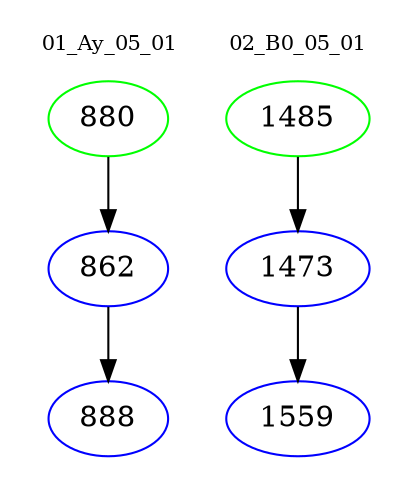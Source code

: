 digraph{
subgraph cluster_0 {
color = white
label = "01_Ay_05_01";
fontsize=10;
T0_880 [label="880", color="green"]
T0_880 -> T0_862 [color="black"]
T0_862 [label="862", color="blue"]
T0_862 -> T0_888 [color="black"]
T0_888 [label="888", color="blue"]
}
subgraph cluster_1 {
color = white
label = "02_B0_05_01";
fontsize=10;
T1_1485 [label="1485", color="green"]
T1_1485 -> T1_1473 [color="black"]
T1_1473 [label="1473", color="blue"]
T1_1473 -> T1_1559 [color="black"]
T1_1559 [label="1559", color="blue"]
}
}
